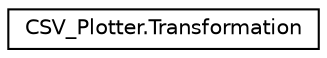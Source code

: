 digraph "Graphical Class Hierarchy"
{
 // LATEX_PDF_SIZE
  edge [fontname="Helvetica",fontsize="10",labelfontname="Helvetica",labelfontsize="10"];
  node [fontname="Helvetica",fontsize="10",shape=record];
  rankdir="LR";
  Node0 [label="CSV_Plotter.Transformation",height=0.2,width=0.4,color="black", fillcolor="white", style="filled",URL="$classCSV__Plotter_1_1Transformation.html",tooltip=" "];
}
